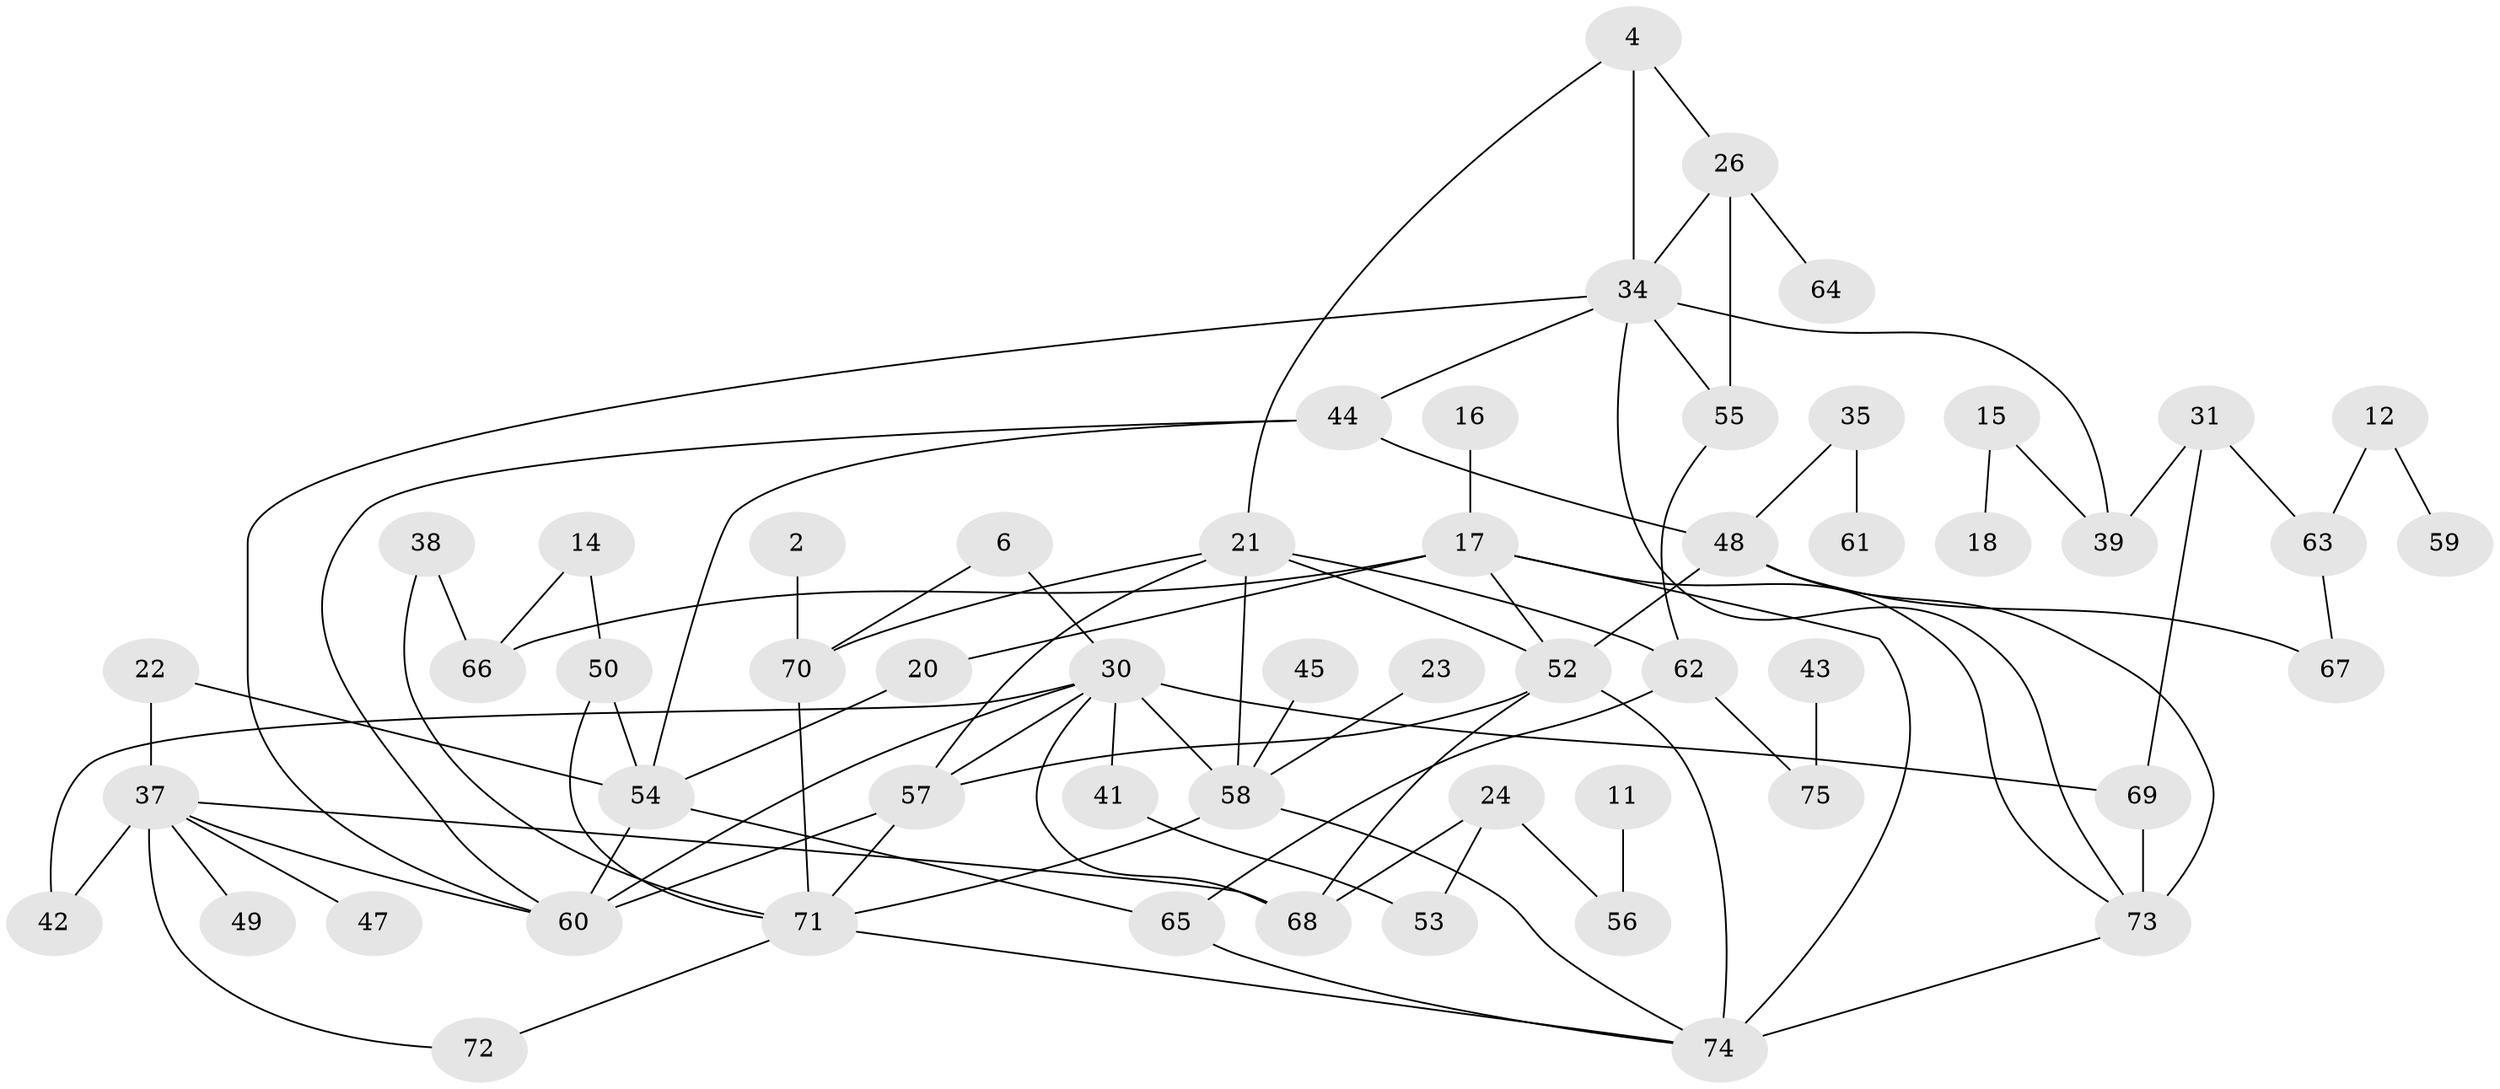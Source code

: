 // original degree distribution, {0: 0.10067114093959731, 1: 0.24161073825503357, 5: 0.04697986577181208, 3: 0.19463087248322147, 2: 0.2550335570469799, 4: 0.1342281879194631, 6: 0.026845637583892617}
// Generated by graph-tools (version 1.1) at 2025/00/03/09/25 03:00:42]
// undirected, 56 vertices, 89 edges
graph export_dot {
graph [start="1"]
  node [color=gray90,style=filled];
  2;
  4;
  6;
  11;
  12;
  14;
  15;
  16;
  17;
  18;
  20;
  21;
  22;
  23;
  24;
  26;
  30;
  31;
  34;
  35;
  37;
  38;
  39;
  41;
  42;
  43;
  44;
  45;
  47;
  48;
  49;
  50;
  52;
  53;
  54;
  55;
  56;
  57;
  58;
  59;
  60;
  61;
  62;
  63;
  64;
  65;
  66;
  67;
  68;
  69;
  70;
  71;
  72;
  73;
  74;
  75;
  2 -- 70 [weight=1.0];
  4 -- 21 [weight=1.0];
  4 -- 26 [weight=1.0];
  4 -- 34 [weight=1.0];
  6 -- 30 [weight=1.0];
  6 -- 70 [weight=1.0];
  11 -- 56 [weight=1.0];
  12 -- 59 [weight=1.0];
  12 -- 63 [weight=1.0];
  14 -- 50 [weight=1.0];
  14 -- 66 [weight=1.0];
  15 -- 18 [weight=1.0];
  15 -- 39 [weight=1.0];
  16 -- 17 [weight=1.0];
  17 -- 20 [weight=1.0];
  17 -- 52 [weight=1.0];
  17 -- 66 [weight=1.0];
  17 -- 73 [weight=1.0];
  17 -- 74 [weight=1.0];
  20 -- 54 [weight=1.0];
  21 -- 52 [weight=1.0];
  21 -- 57 [weight=1.0];
  21 -- 58 [weight=1.0];
  21 -- 62 [weight=1.0];
  21 -- 70 [weight=1.0];
  22 -- 37 [weight=1.0];
  22 -- 54 [weight=1.0];
  23 -- 58 [weight=1.0];
  24 -- 53 [weight=1.0];
  24 -- 56 [weight=1.0];
  24 -- 68 [weight=1.0];
  26 -- 34 [weight=1.0];
  26 -- 55 [weight=1.0];
  26 -- 64 [weight=1.0];
  30 -- 41 [weight=1.0];
  30 -- 42 [weight=1.0];
  30 -- 57 [weight=1.0];
  30 -- 58 [weight=1.0];
  30 -- 60 [weight=1.0];
  30 -- 68 [weight=1.0];
  30 -- 69 [weight=1.0];
  31 -- 39 [weight=1.0];
  31 -- 63 [weight=1.0];
  31 -- 69 [weight=1.0];
  34 -- 39 [weight=2.0];
  34 -- 44 [weight=1.0];
  34 -- 55 [weight=1.0];
  34 -- 60 [weight=1.0];
  34 -- 73 [weight=1.0];
  35 -- 48 [weight=1.0];
  35 -- 61 [weight=1.0];
  37 -- 42 [weight=2.0];
  37 -- 47 [weight=1.0];
  37 -- 49 [weight=1.0];
  37 -- 60 [weight=1.0];
  37 -- 68 [weight=1.0];
  37 -- 72 [weight=1.0];
  38 -- 66 [weight=1.0];
  38 -- 71 [weight=1.0];
  41 -- 53 [weight=1.0];
  43 -- 75 [weight=1.0];
  44 -- 48 [weight=1.0];
  44 -- 54 [weight=1.0];
  44 -- 60 [weight=1.0];
  45 -- 58 [weight=1.0];
  48 -- 52 [weight=1.0];
  48 -- 67 [weight=1.0];
  48 -- 73 [weight=1.0];
  50 -- 54 [weight=2.0];
  50 -- 71 [weight=1.0];
  52 -- 57 [weight=1.0];
  52 -- 68 [weight=1.0];
  52 -- 74 [weight=2.0];
  54 -- 60 [weight=1.0];
  54 -- 65 [weight=1.0];
  55 -- 62 [weight=1.0];
  57 -- 60 [weight=1.0];
  57 -- 71 [weight=1.0];
  58 -- 71 [weight=1.0];
  58 -- 74 [weight=1.0];
  62 -- 65 [weight=1.0];
  62 -- 75 [weight=1.0];
  63 -- 67 [weight=1.0];
  65 -- 74 [weight=1.0];
  69 -- 73 [weight=3.0];
  70 -- 71 [weight=1.0];
  71 -- 72 [weight=1.0];
  71 -- 74 [weight=1.0];
  73 -- 74 [weight=1.0];
}
